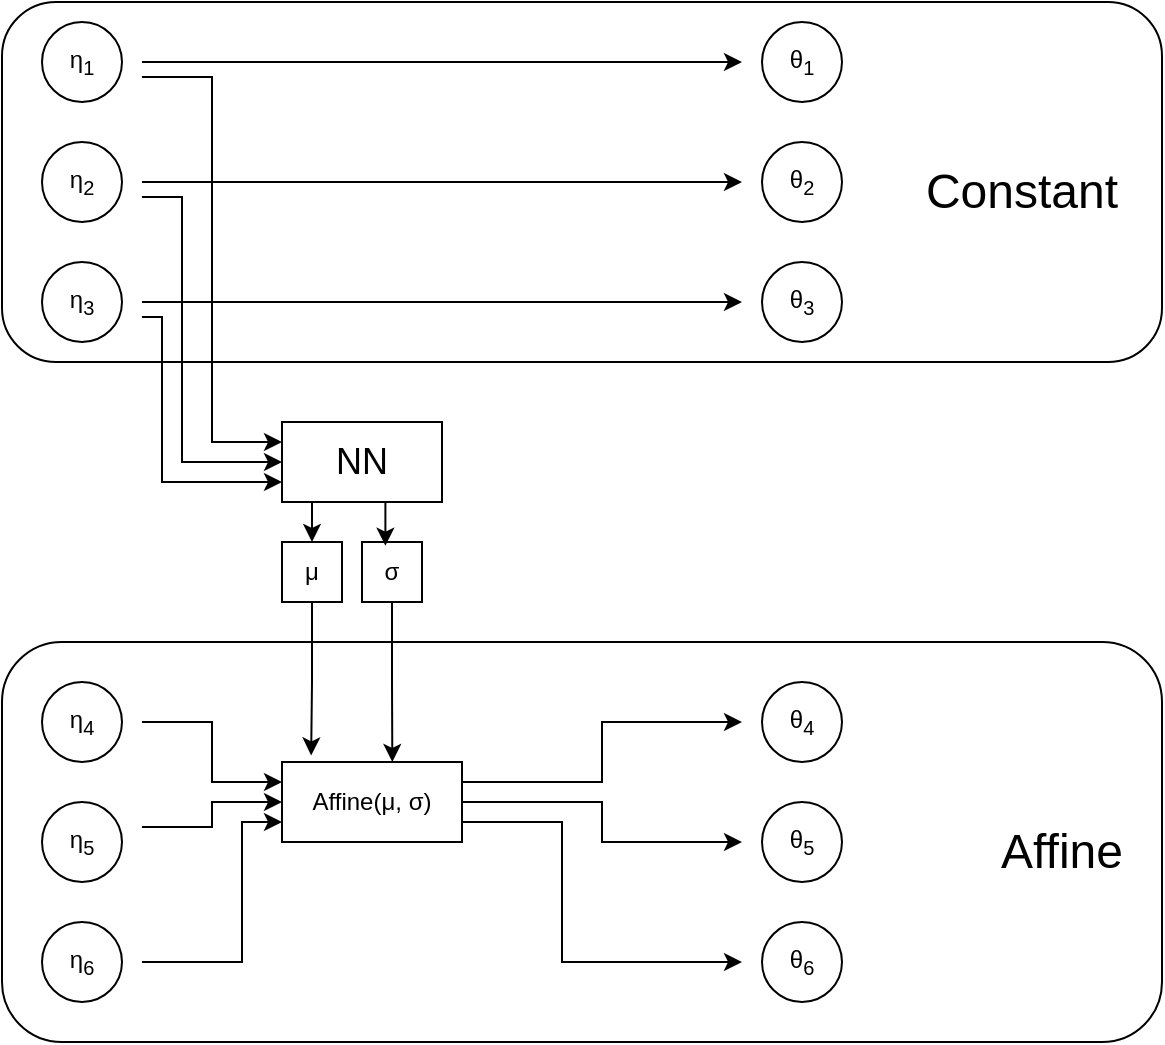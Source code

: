 <mxfile version="24.7.12">
  <diagram name="Page-1" id="R-gJvNeyH4QfswIPusHH">
    <mxGraphModel dx="990" dy="649" grid="1" gridSize="10" guides="1" tooltips="1" connect="1" arrows="1" fold="1" page="1" pageScale="1" pageWidth="850" pageHeight="1100" math="0" shadow="0">
      <root>
        <mxCell id="0" />
        <mxCell id="1" parent="0" />
        <mxCell id="T_r4VTNEQBJa9ps6HoYA-62" value="" style="rounded=1;whiteSpace=wrap;html=1;fillColor=none;" vertex="1" parent="1">
          <mxGeometry x="60" y="390" width="580" height="200" as="geometry" />
        </mxCell>
        <mxCell id="T_r4VTNEQBJa9ps6HoYA-37" value="" style="rounded=1;whiteSpace=wrap;html=1;fillColor=none;" vertex="1" parent="1">
          <mxGeometry x="60" y="70" width="580" height="180" as="geometry" />
        </mxCell>
        <mxCell id="T_r4VTNEQBJa9ps6HoYA-1" value="" style="ellipse;whiteSpace=wrap;html=1;aspect=fixed;" vertex="1" parent="1">
          <mxGeometry x="80" y="80" width="40" height="40" as="geometry" />
        </mxCell>
        <mxCell id="T_r4VTNEQBJa9ps6HoYA-2" value="" style="ellipse;whiteSpace=wrap;html=1;aspect=fixed;" vertex="1" parent="1">
          <mxGeometry x="80" y="140" width="40" height="40" as="geometry" />
        </mxCell>
        <mxCell id="T_r4VTNEQBJa9ps6HoYA-3" value="" style="ellipse;whiteSpace=wrap;html=1;aspect=fixed;" vertex="1" parent="1">
          <mxGeometry x="80" y="200" width="40" height="40" as="geometry" />
        </mxCell>
        <mxCell id="T_r4VTNEQBJa9ps6HoYA-5" value="" style="ellipse;whiteSpace=wrap;html=1;aspect=fixed;" vertex="1" parent="1">
          <mxGeometry x="80" y="410" width="40" height="40" as="geometry" />
        </mxCell>
        <mxCell id="T_r4VTNEQBJa9ps6HoYA-6" value="" style="ellipse;whiteSpace=wrap;html=1;aspect=fixed;" vertex="1" parent="1">
          <mxGeometry x="80" y="470" width="40" height="40" as="geometry" />
        </mxCell>
        <mxCell id="T_r4VTNEQBJa9ps6HoYA-7" value="" style="ellipse;whiteSpace=wrap;html=1;aspect=fixed;" vertex="1" parent="1">
          <mxGeometry x="80" y="530" width="40" height="40" as="geometry" />
        </mxCell>
        <mxCell id="T_r4VTNEQBJa9ps6HoYA-9" value="" style="ellipse;whiteSpace=wrap;html=1;aspect=fixed;" vertex="1" parent="1">
          <mxGeometry x="440" y="80" width="40" height="40" as="geometry" />
        </mxCell>
        <mxCell id="T_r4VTNEQBJa9ps6HoYA-10" value="" style="ellipse;whiteSpace=wrap;html=1;aspect=fixed;" vertex="1" parent="1">
          <mxGeometry x="440" y="140" width="40" height="40" as="geometry" />
        </mxCell>
        <mxCell id="T_r4VTNEQBJa9ps6HoYA-11" value="" style="ellipse;whiteSpace=wrap;html=1;aspect=fixed;" vertex="1" parent="1">
          <mxGeometry x="440" y="200" width="40" height="40" as="geometry" />
        </mxCell>
        <mxCell id="T_r4VTNEQBJa9ps6HoYA-12" value="" style="ellipse;whiteSpace=wrap;html=1;aspect=fixed;" vertex="1" parent="1">
          <mxGeometry x="440" y="410" width="40" height="40" as="geometry" />
        </mxCell>
        <mxCell id="T_r4VTNEQBJa9ps6HoYA-13" value="" style="ellipse;whiteSpace=wrap;html=1;aspect=fixed;" vertex="1" parent="1">
          <mxGeometry x="440" y="470" width="40" height="40" as="geometry" />
        </mxCell>
        <mxCell id="T_r4VTNEQBJa9ps6HoYA-14" value="" style="ellipse;whiteSpace=wrap;html=1;aspect=fixed;" vertex="1" parent="1">
          <mxGeometry x="440" y="530" width="40" height="40" as="geometry" />
        </mxCell>
        <mxCell id="T_r4VTNEQBJa9ps6HoYA-60" style="edgeStyle=orthogonalEdgeStyle;rounded=0;orthogonalLoop=1;jettySize=auto;html=1;exitX=1;exitY=0.5;exitDx=0;exitDy=0;entryX=0;entryY=0.75;entryDx=0;entryDy=0;" edge="1" parent="1" source="T_r4VTNEQBJa9ps6HoYA-19" target="T_r4VTNEQBJa9ps6HoYA-50">
          <mxGeometry relative="1" as="geometry">
            <Array as="points">
              <mxPoint x="180" y="550" />
              <mxPoint x="180" y="480" />
            </Array>
          </mxGeometry>
        </mxCell>
        <mxCell id="T_r4VTNEQBJa9ps6HoYA-19" value="&lt;div&gt;η&lt;sub&gt;6&lt;/sub&gt;&lt;/div&gt;&lt;sub&gt;&lt;/sub&gt;" style="text;html=1;align=center;verticalAlign=middle;whiteSpace=wrap;rounded=0;" vertex="1" parent="1">
          <mxGeometry x="70" y="535" width="60" height="30" as="geometry" />
        </mxCell>
        <mxCell id="T_r4VTNEQBJa9ps6HoYA-54" style="edgeStyle=orthogonalEdgeStyle;rounded=0;orthogonalLoop=1;jettySize=auto;html=1;exitX=1;exitY=0.25;exitDx=0;exitDy=0;entryX=0;entryY=0.5;entryDx=0;entryDy=0;" edge="1" parent="1" source="T_r4VTNEQBJa9ps6HoYA-20" target="T_r4VTNEQBJa9ps6HoYA-50">
          <mxGeometry relative="1" as="geometry" />
        </mxCell>
        <mxCell id="T_r4VTNEQBJa9ps6HoYA-20" value="&lt;div&gt;η&lt;sub&gt;5&lt;/sub&gt;&lt;/div&gt;&lt;sub&gt;&lt;/sub&gt;" style="text;html=1;align=center;verticalAlign=middle;whiteSpace=wrap;rounded=0;" vertex="1" parent="1">
          <mxGeometry x="70" y="475" width="60" height="30" as="geometry" />
        </mxCell>
        <mxCell id="T_r4VTNEQBJa9ps6HoYA-53" style="edgeStyle=orthogonalEdgeStyle;rounded=0;orthogonalLoop=1;jettySize=auto;html=1;exitX=1;exitY=0.5;exitDx=0;exitDy=0;entryX=0;entryY=0.25;entryDx=0;entryDy=0;" edge="1" parent="1" source="T_r4VTNEQBJa9ps6HoYA-21" target="T_r4VTNEQBJa9ps6HoYA-50">
          <mxGeometry relative="1" as="geometry" />
        </mxCell>
        <mxCell id="T_r4VTNEQBJa9ps6HoYA-21" value="&lt;div&gt;η&lt;sub&gt;4&lt;/sub&gt;&lt;/div&gt;&lt;sub&gt;&lt;/sub&gt;" style="text;html=1;align=center;verticalAlign=middle;whiteSpace=wrap;rounded=0;" vertex="1" parent="1">
          <mxGeometry x="70" y="415" width="60" height="30" as="geometry" />
        </mxCell>
        <mxCell id="T_r4VTNEQBJa9ps6HoYA-34" style="edgeStyle=orthogonalEdgeStyle;rounded=0;orthogonalLoop=1;jettySize=auto;html=1;exitX=1;exitY=0.5;exitDx=0;exitDy=0;entryX=0;entryY=0.5;entryDx=0;entryDy=0;" edge="1" parent="1" source="T_r4VTNEQBJa9ps6HoYA-22" target="T_r4VTNEQBJa9ps6HoYA-27">
          <mxGeometry relative="1" as="geometry" />
        </mxCell>
        <mxCell id="T_r4VTNEQBJa9ps6HoYA-44" style="edgeStyle=orthogonalEdgeStyle;rounded=0;orthogonalLoop=1;jettySize=auto;html=1;exitX=1;exitY=0.75;exitDx=0;exitDy=0;entryX=0;entryY=0.75;entryDx=0;entryDy=0;" edge="1" parent="1" source="T_r4VTNEQBJa9ps6HoYA-22" target="T_r4VTNEQBJa9ps6HoYA-39">
          <mxGeometry relative="1" as="geometry">
            <Array as="points">
              <mxPoint x="140" y="228" />
              <mxPoint x="140" y="310" />
            </Array>
          </mxGeometry>
        </mxCell>
        <mxCell id="T_r4VTNEQBJa9ps6HoYA-22" value="&lt;div&gt;η&lt;sub&gt;3&lt;/sub&gt;&lt;/div&gt;" style="text;html=1;align=center;verticalAlign=middle;whiteSpace=wrap;rounded=0;" vertex="1" parent="1">
          <mxGeometry x="70" y="205" width="60" height="30" as="geometry" />
        </mxCell>
        <mxCell id="T_r4VTNEQBJa9ps6HoYA-33" style="edgeStyle=orthogonalEdgeStyle;rounded=0;orthogonalLoop=1;jettySize=auto;html=1;exitX=1;exitY=0.5;exitDx=0;exitDy=0;entryX=0;entryY=0.5;entryDx=0;entryDy=0;" edge="1" parent="1" source="T_r4VTNEQBJa9ps6HoYA-23" target="T_r4VTNEQBJa9ps6HoYA-26">
          <mxGeometry relative="1" as="geometry" />
        </mxCell>
        <mxCell id="T_r4VTNEQBJa9ps6HoYA-43" style="edgeStyle=orthogonalEdgeStyle;rounded=0;orthogonalLoop=1;jettySize=auto;html=1;exitX=1;exitY=0.75;exitDx=0;exitDy=0;entryX=0;entryY=0.5;entryDx=0;entryDy=0;" edge="1" parent="1" source="T_r4VTNEQBJa9ps6HoYA-23" target="T_r4VTNEQBJa9ps6HoYA-39">
          <mxGeometry relative="1" as="geometry">
            <Array as="points">
              <mxPoint x="150" y="168" />
              <mxPoint x="150" y="300" />
            </Array>
          </mxGeometry>
        </mxCell>
        <mxCell id="T_r4VTNEQBJa9ps6HoYA-23" value="&lt;div&gt;η&lt;sub&gt;2&lt;/sub&gt;&lt;/div&gt;" style="text;html=1;align=center;verticalAlign=middle;whiteSpace=wrap;rounded=0;" vertex="1" parent="1">
          <mxGeometry x="70" y="145" width="60" height="30" as="geometry" />
        </mxCell>
        <mxCell id="T_r4VTNEQBJa9ps6HoYA-32" style="edgeStyle=orthogonalEdgeStyle;rounded=0;orthogonalLoop=1;jettySize=auto;html=1;exitX=1;exitY=0.5;exitDx=0;exitDy=0;entryX=0;entryY=0.5;entryDx=0;entryDy=0;" edge="1" parent="1" source="T_r4VTNEQBJa9ps6HoYA-24" target="T_r4VTNEQBJa9ps6HoYA-25">
          <mxGeometry relative="1" as="geometry" />
        </mxCell>
        <mxCell id="T_r4VTNEQBJa9ps6HoYA-42" style="edgeStyle=orthogonalEdgeStyle;rounded=0;orthogonalLoop=1;jettySize=auto;html=1;exitX=1;exitY=0.75;exitDx=0;exitDy=0;entryX=0;entryY=0.25;entryDx=0;entryDy=0;" edge="1" parent="1" source="T_r4VTNEQBJa9ps6HoYA-24" target="T_r4VTNEQBJa9ps6HoYA-39">
          <mxGeometry relative="1" as="geometry" />
        </mxCell>
        <mxCell id="T_r4VTNEQBJa9ps6HoYA-24" value="&lt;div&gt;η&lt;sub&gt;1&lt;/sub&gt;&lt;/div&gt;&lt;sub&gt;&lt;/sub&gt;" style="text;html=1;align=center;verticalAlign=middle;whiteSpace=wrap;rounded=0;" vertex="1" parent="1">
          <mxGeometry x="70" y="85" width="60" height="30" as="geometry" />
        </mxCell>
        <mxCell id="T_r4VTNEQBJa9ps6HoYA-25" value="&lt;div&gt;θ&lt;sub&gt;1&lt;/sub&gt;&lt;/div&gt;&lt;sub&gt;&lt;/sub&gt;" style="text;html=1;align=center;verticalAlign=middle;whiteSpace=wrap;rounded=0;" vertex="1" parent="1">
          <mxGeometry x="430" y="85" width="60" height="30" as="geometry" />
        </mxCell>
        <mxCell id="T_r4VTNEQBJa9ps6HoYA-26" value="&lt;div&gt;θ&lt;sub&gt;2&lt;/sub&gt;&lt;/div&gt;" style="text;html=1;align=center;verticalAlign=middle;whiteSpace=wrap;rounded=0;" vertex="1" parent="1">
          <mxGeometry x="430" y="145" width="60" height="30" as="geometry" />
        </mxCell>
        <mxCell id="T_r4VTNEQBJa9ps6HoYA-27" value="&lt;div&gt;θ&lt;sub&gt;3&lt;/sub&gt;&lt;/div&gt;" style="text;html=1;align=center;verticalAlign=middle;whiteSpace=wrap;rounded=0;" vertex="1" parent="1">
          <mxGeometry x="430" y="205" width="60" height="30" as="geometry" />
        </mxCell>
        <mxCell id="T_r4VTNEQBJa9ps6HoYA-28" value="θ&lt;sub&gt;4&lt;/sub&gt;" style="text;html=1;align=center;verticalAlign=middle;whiteSpace=wrap;rounded=0;" vertex="1" parent="1">
          <mxGeometry x="430" y="415" width="60" height="30" as="geometry" />
        </mxCell>
        <mxCell id="T_r4VTNEQBJa9ps6HoYA-29" value="θ&lt;sub&gt;5&lt;/sub&gt;" style="text;html=1;align=center;verticalAlign=middle;whiteSpace=wrap;rounded=0;" vertex="1" parent="1">
          <mxGeometry x="430" y="475" width="60" height="30" as="geometry" />
        </mxCell>
        <mxCell id="T_r4VTNEQBJa9ps6HoYA-30" value="θ&lt;sub&gt;6&lt;/sub&gt;" style="text;html=1;align=center;verticalAlign=middle;whiteSpace=wrap;rounded=0;" vertex="1" parent="1">
          <mxGeometry x="430" y="535" width="60" height="30" as="geometry" />
        </mxCell>
        <mxCell id="T_r4VTNEQBJa9ps6HoYA-38" value="&lt;div style=&quot;font-size: 24px;&quot;&gt;Constant&lt;/div&gt;" style="text;html=1;align=center;verticalAlign=middle;whiteSpace=wrap;rounded=0;fontSize=24;" vertex="1" parent="1">
          <mxGeometry x="540" y="150" width="60" height="30" as="geometry" />
        </mxCell>
        <mxCell id="T_r4VTNEQBJa9ps6HoYA-48" style="edgeStyle=orthogonalEdgeStyle;rounded=0;orthogonalLoop=1;jettySize=auto;html=1;exitX=0.25;exitY=1;exitDx=0;exitDy=0;entryX=0.5;entryY=0;entryDx=0;entryDy=0;" edge="1" parent="1" source="T_r4VTNEQBJa9ps6HoYA-39" target="T_r4VTNEQBJa9ps6HoYA-46">
          <mxGeometry relative="1" as="geometry" />
        </mxCell>
        <mxCell id="T_r4VTNEQBJa9ps6HoYA-39" value="" style="rounded=0;whiteSpace=wrap;html=1;" vertex="1" parent="1">
          <mxGeometry x="200" y="280" width="80" height="40" as="geometry" />
        </mxCell>
        <mxCell id="T_r4VTNEQBJa9ps6HoYA-45" value="NN" style="text;html=1;align=center;verticalAlign=middle;whiteSpace=wrap;rounded=0;fontSize=18;" vertex="1" parent="1">
          <mxGeometry x="210" y="285" width="60" height="30" as="geometry" />
        </mxCell>
        <mxCell id="T_r4VTNEQBJa9ps6HoYA-46" value="μ" style="rounded=0;whiteSpace=wrap;html=1;" vertex="1" parent="1">
          <mxGeometry x="200" y="340" width="30" height="30" as="geometry" />
        </mxCell>
        <mxCell id="T_r4VTNEQBJa9ps6HoYA-47" value="σ" style="rounded=0;whiteSpace=wrap;html=1;" vertex="1" parent="1">
          <mxGeometry x="240" y="340" width="30" height="30" as="geometry" />
        </mxCell>
        <mxCell id="T_r4VTNEQBJa9ps6HoYA-49" style="edgeStyle=orthogonalEdgeStyle;rounded=0;orthogonalLoop=1;jettySize=auto;html=1;exitX=0.75;exitY=1;exitDx=0;exitDy=0;entryX=0.39;entryY=0.062;entryDx=0;entryDy=0;entryPerimeter=0;" edge="1" parent="1" source="T_r4VTNEQBJa9ps6HoYA-39" target="T_r4VTNEQBJa9ps6HoYA-47">
          <mxGeometry relative="1" as="geometry" />
        </mxCell>
        <mxCell id="T_r4VTNEQBJa9ps6HoYA-56" style="edgeStyle=orthogonalEdgeStyle;rounded=0;orthogonalLoop=1;jettySize=auto;html=1;exitX=1;exitY=0.25;exitDx=0;exitDy=0;entryX=0;entryY=0.5;entryDx=0;entryDy=0;" edge="1" parent="1" source="T_r4VTNEQBJa9ps6HoYA-50" target="T_r4VTNEQBJa9ps6HoYA-28">
          <mxGeometry relative="1" as="geometry" />
        </mxCell>
        <mxCell id="T_r4VTNEQBJa9ps6HoYA-57" style="edgeStyle=orthogonalEdgeStyle;rounded=0;orthogonalLoop=1;jettySize=auto;html=1;exitX=1;exitY=0.5;exitDx=0;exitDy=0;" edge="1" parent="1" source="T_r4VTNEQBJa9ps6HoYA-50" target="T_r4VTNEQBJa9ps6HoYA-29">
          <mxGeometry relative="1" as="geometry" />
        </mxCell>
        <mxCell id="T_r4VTNEQBJa9ps6HoYA-61" style="edgeStyle=orthogonalEdgeStyle;rounded=0;orthogonalLoop=1;jettySize=auto;html=1;exitX=1;exitY=0.75;exitDx=0;exitDy=0;entryX=0;entryY=0.5;entryDx=0;entryDy=0;" edge="1" parent="1" source="T_r4VTNEQBJa9ps6HoYA-50" target="T_r4VTNEQBJa9ps6HoYA-30">
          <mxGeometry relative="1" as="geometry">
            <Array as="points">
              <mxPoint x="340" y="480" />
              <mxPoint x="340" y="550" />
            </Array>
          </mxGeometry>
        </mxCell>
        <mxCell id="T_r4VTNEQBJa9ps6HoYA-50" value="Affine(μ, σ)" style="rounded=0;whiteSpace=wrap;html=1;" vertex="1" parent="1">
          <mxGeometry x="200" y="450" width="90" height="40" as="geometry" />
        </mxCell>
        <mxCell id="T_r4VTNEQBJa9ps6HoYA-51" style="edgeStyle=orthogonalEdgeStyle;rounded=0;orthogonalLoop=1;jettySize=auto;html=1;exitX=0.5;exitY=1;exitDx=0;exitDy=0;entryX=0.162;entryY=-0.082;entryDx=0;entryDy=0;entryPerimeter=0;" edge="1" parent="1" source="T_r4VTNEQBJa9ps6HoYA-46" target="T_r4VTNEQBJa9ps6HoYA-50">
          <mxGeometry relative="1" as="geometry" />
        </mxCell>
        <mxCell id="T_r4VTNEQBJa9ps6HoYA-59" style="edgeStyle=orthogonalEdgeStyle;rounded=0;orthogonalLoop=1;jettySize=auto;html=1;exitX=0.5;exitY=1;exitDx=0;exitDy=0;entryX=0.613;entryY=0;entryDx=0;entryDy=0;entryPerimeter=0;" edge="1" parent="1" source="T_r4VTNEQBJa9ps6HoYA-47" target="T_r4VTNEQBJa9ps6HoYA-50">
          <mxGeometry relative="1" as="geometry" />
        </mxCell>
        <mxCell id="T_r4VTNEQBJa9ps6HoYA-63" value="&lt;div style=&quot;font-size: 24px;&quot;&gt;Affine&lt;/div&gt;" style="text;html=1;align=center;verticalAlign=middle;whiteSpace=wrap;rounded=0;fontSize=24;" vertex="1" parent="1">
          <mxGeometry x="560" y="480" width="60" height="30" as="geometry" />
        </mxCell>
      </root>
    </mxGraphModel>
  </diagram>
</mxfile>
